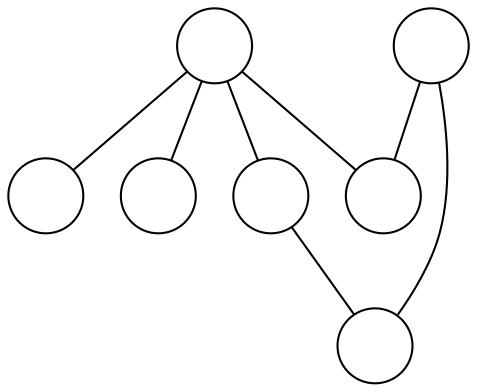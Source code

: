 graph G {
  node[label="", shape=circle]
  0;
  1;
  2;
  3;
  4;
  5;
  6;
  4 -- 0;
  5 -- 0;
  5 -- 1;
  6 -- 1;
  6 -- 2;
  6 -- 3;
  6 -- 4;
}
